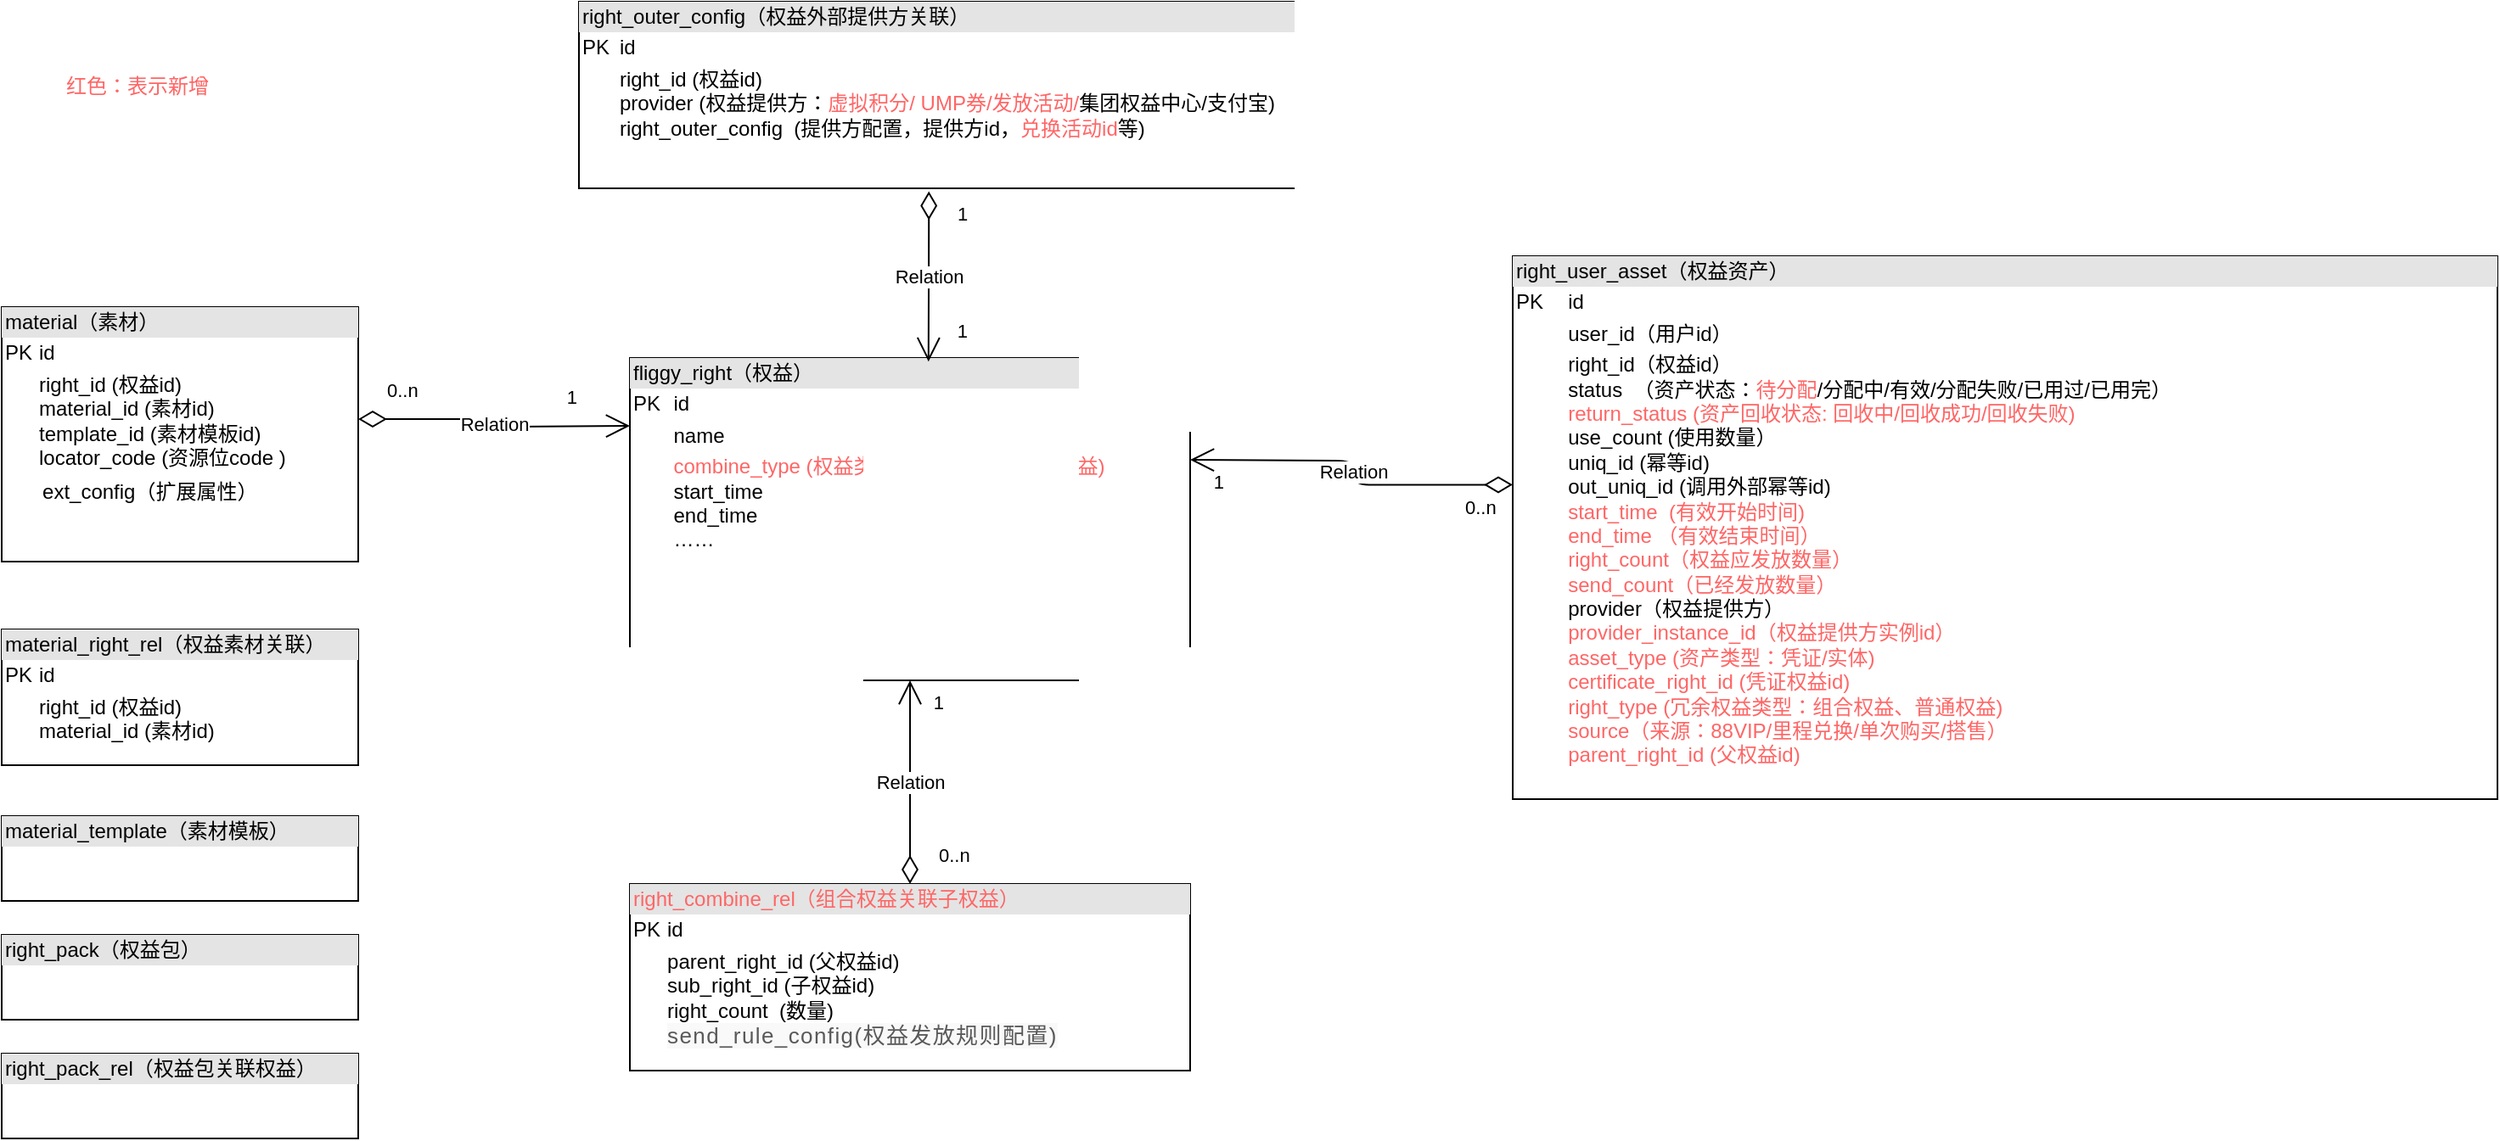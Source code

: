 <mxfile version="13.6.2" type="github" pages="6">
  <diagram name="会员卡ER图" id="e7e014a7-5840-1c2e-5031-d8a46d1fe8dd">
    <mxGraphModel dx="2306" dy="1131" grid="1" gridSize="10" guides="1" tooltips="1" connect="1" arrows="1" fold="1" page="1" pageScale="1" pageWidth="1169" pageHeight="826" background="#ffffff" math="0" shadow="0">
      <root>
        <mxCell id="0" />
        <mxCell id="1" parent="0" />
        <mxCell id="YY1izlTtlxkpwMXu7x4F-1" value="&lt;div style=&quot;box-sizing: border-box ; width: 100% ; background: #e4e4e4 ; padding: 2px&quot;&gt;fliggy_right（权益）&lt;/div&gt;&lt;table style=&quot;width: 100% ; font-size: 1em&quot; cellpadding=&quot;2&quot; cellspacing=&quot;0&quot;&gt;&lt;tbody&gt;&lt;tr&gt;&lt;td&gt;PK&lt;/td&gt;&lt;td&gt;id&lt;/td&gt;&lt;/tr&gt;&lt;tr&gt;&lt;td&gt;&lt;br&gt;&lt;/td&gt;&lt;td&gt;name&lt;br&gt;&lt;/td&gt;&lt;/tr&gt;&lt;tr&gt;&lt;td&gt;&lt;/td&gt;&lt;td&gt;&lt;font color=&quot;#ff6666&quot;&gt;combine_type (权益类型：组合权益、普通权益)&lt;br&gt;&lt;/font&gt;start_time&lt;br&gt;end_time&lt;br&gt;……&lt;br&gt;&lt;br&gt;&lt;br&gt;&lt;br&gt;&lt;br&gt;&lt;/td&gt;&lt;/tr&gt;&lt;/tbody&gt;&lt;/table&gt;" style="verticalAlign=top;align=left;overflow=fill;html=1;" parent="1" vertex="1">
          <mxGeometry x="380" y="220" width="330" height="190" as="geometry" />
        </mxCell>
        <mxCell id="YY1izlTtlxkpwMXu7x4F-2" value="&lt;div style=&quot;box-sizing: border-box ; width: 100% ; background: #e4e4e4 ; padding: 2px&quot;&gt;right_user_asset（权益资产）&lt;br&gt;&lt;/div&gt;&lt;table style=&quot;width: 100% ; font-size: 1em&quot; cellpadding=&quot;2&quot; cellspacing=&quot;0&quot;&gt;&lt;tbody&gt;&lt;tr&gt;&lt;td&gt;PK&lt;/td&gt;&lt;td&gt;id&lt;/td&gt;&lt;/tr&gt;&lt;tr&gt;&lt;td&gt;&lt;br&gt;&lt;/td&gt;&lt;td&gt;user_id（用户id）&lt;/td&gt;&lt;/tr&gt;&lt;tr&gt;&lt;td&gt;&lt;br&gt;&lt;/td&gt;&lt;td&gt;right_id（权益id）&lt;br&gt;status&amp;nbsp; （资产状态：&lt;font color=&quot;#ff6666&quot;&gt;待分配&lt;/font&gt;/分配中/有效/分配失败/已用过/已用完）&lt;br&gt;&lt;font color=&quot;#ff6666&quot;&gt;return_status (资产回收状态: 回收中/回收成功/回收失败)&lt;/font&gt;&lt;br&gt;use_count (使用数量）&lt;br&gt;uniq_id (幂等id)&lt;br&gt;out_uniq_id (调用外部幂等id)&lt;br&gt;&lt;font color=&quot;#ff6666&quot;&gt;start_time&amp;nbsp; (有效开始时间)&lt;/font&gt;&lt;br&gt;&lt;font color=&quot;#ff6666&quot;&gt;end_time （有效结束时间）&lt;/font&gt;&lt;br&gt;&lt;font color=&quot;#ff6666&quot;&gt;right_count（权益应发放数量）&lt;/font&gt;&lt;br&gt;&lt;font color=&quot;#ff6666&quot;&gt;send_count（已经发放数量）&lt;/font&gt;&lt;br&gt;provider（权益提供方）&lt;br&gt;&lt;font color=&quot;#ff6666&quot;&gt;provider_instance_id（权益提供方实例id）&lt;/font&gt;&lt;br&gt;&lt;font color=&quot;#ff6666&quot;&gt;asset_type (资产类型：凭证/实体)&lt;br&gt;certificate_right_id (凭证权益id)&lt;br&gt;&lt;/font&gt;&lt;font color=&quot;#ff6666&quot;&gt;right_type (冗余权益类型：组合权益、普通权益)&lt;br&gt;source（来源：88VIP/里程兑换/单次购买/搭售）&lt;br&gt;parent_right_id (父权益id)&lt;br&gt;&lt;/font&gt;&lt;/td&gt;&lt;/tr&gt;&lt;/tbody&gt;&lt;/table&gt;" style="verticalAlign=top;align=left;overflow=fill;html=1;" parent="1" vertex="1">
          <mxGeometry x="900" y="160" width="580" height="320" as="geometry" />
        </mxCell>
        <mxCell id="8GvcptEVgj3s6sQUt0Vm-1" value="&lt;div style=&quot;box-sizing: border-box ; width: 100% ; background: #e4e4e4 ; padding: 2px&quot;&gt;&lt;font color=&quot;#ff6666&quot;&gt;right_combine_rel（组合权益关联子权益）&lt;/font&gt;&lt;/div&gt;&lt;table style=&quot;width: 100% ; font-size: 1em&quot; cellpadding=&quot;2&quot; cellspacing=&quot;0&quot;&gt;&lt;tbody&gt;&lt;tr&gt;&lt;td&gt;PK&lt;/td&gt;&lt;td&gt;id&lt;/td&gt;&lt;/tr&gt;&lt;tr&gt;&lt;td&gt;&lt;br&gt;&lt;/td&gt;&lt;td&gt;parent_right_id (父权益id)&lt;br&gt;sub_right_id (子权益id)&lt;br&gt;right_count&amp;nbsp; (数量)&lt;br&gt;&lt;span style=&quot;color: rgb(89 , 89 , 89) ; font-family: , &amp;#34;consolas&amp;#34; , &amp;#34;liberation mono&amp;#34; , &amp;#34;menlo&amp;#34; , &amp;#34;courier&amp;#34; , monospace ; font-size: 13px ; letter-spacing: 0.7px ; background-color: rgb(249 , 249 , 249)&quot;&gt;send_rule_config(权益发放规则配置)&lt;/span&gt;&lt;/td&gt;&lt;/tr&gt;&lt;tr&gt;&lt;td&gt;&lt;/td&gt;&lt;td&gt;&lt;table cellpadding=&quot;2&quot; cellspacing=&quot;0&quot; style=&quot;font-size: 1em ; width: 330px&quot;&gt;&lt;tbody&gt;&lt;tr&gt;&lt;td&gt;&lt;span style=&quot;color: rgb(89 , 89 , 89) ; font-family: , &amp;#34;consolas&amp;#34; , &amp;#34;liberation mono&amp;#34; , &amp;#34;menlo&amp;#34; , &amp;#34;courier&amp;#34; , monospace ; font-size: 13px ; letter-spacing: 0.7px ; background-color: rgb(249 , 249 , 249)&quot;&gt;&lt;br&gt;&lt;br&gt;&lt;/span&gt;&lt;/td&gt;&lt;/tr&gt;&lt;/tbody&gt;&lt;/table&gt;&lt;br&gt;&lt;br&gt;&lt;br&gt;&lt;br&gt;&lt;/td&gt;&lt;/tr&gt;&lt;/tbody&gt;&lt;/table&gt;" style="verticalAlign=top;align=left;overflow=fill;html=1;" parent="1" vertex="1">
          <mxGeometry x="380" y="530" width="330" height="110" as="geometry" />
        </mxCell>
        <mxCell id="8GvcptEVgj3s6sQUt0Vm-3" value="Relation" style="endArrow=open;html=1;endSize=12;startArrow=diamondThin;startSize=14;startFill=0;edgeStyle=orthogonalEdgeStyle;exitX=0;exitY=0.421;exitDx=0;exitDy=0;exitPerimeter=0;" parent="1" source="YY1izlTtlxkpwMXu7x4F-2" edge="1">
          <mxGeometry relative="1" as="geometry">
            <mxPoint x="710" y="260" as="sourcePoint" />
            <mxPoint x="710" y="280" as="targetPoint" />
          </mxGeometry>
        </mxCell>
        <mxCell id="8GvcptEVgj3s6sQUt0Vm-4" value="0..n" style="edgeLabel;resizable=0;html=1;align=left;verticalAlign=top;" parent="8GvcptEVgj3s6sQUt0Vm-3" connectable="0" vertex="1">
          <mxGeometry x="-1" relative="1" as="geometry">
            <mxPoint x="-30" as="offset" />
          </mxGeometry>
        </mxCell>
        <mxCell id="8GvcptEVgj3s6sQUt0Vm-5" value="1" style="edgeLabel;resizable=0;html=1;align=right;verticalAlign=top;" parent="8GvcptEVgj3s6sQUt0Vm-3" connectable="0" vertex="1">
          <mxGeometry x="1" relative="1" as="geometry">
            <mxPoint x="20" as="offset" />
          </mxGeometry>
        </mxCell>
        <mxCell id="8GvcptEVgj3s6sQUt0Vm-7" value="&lt;div style=&quot;box-sizing: border-box ; width: 100% ; background: #e4e4e4 ; padding: 2px&quot;&gt;material_right_rel（权益素材关联）&lt;/div&gt;&lt;table style=&quot;width: 100% ; font-size: 1em&quot; cellpadding=&quot;2&quot; cellspacing=&quot;0&quot;&gt;&lt;tbody&gt;&lt;tr&gt;&lt;td&gt;PK&lt;/td&gt;&lt;td&gt;id&lt;/td&gt;&lt;/tr&gt;&lt;tr&gt;&lt;td&gt;&lt;br&gt;&lt;/td&gt;&lt;td&gt;right_id (权益id)&lt;br&gt;material_id (素材id)&lt;br&gt;&lt;span style=&quot;color: rgb(89 , 89 , 89) ; font-family: , &amp;#34;consolas&amp;#34; , &amp;#34;liberation mono&amp;#34; , &amp;#34;menlo&amp;#34; , &amp;#34;courier&amp;#34; , monospace ; font-size: 13px ; letter-spacing: 0.7px ; background-color: rgb(249 , 249 , 249)&quot;&gt;&lt;br&gt;&lt;/span&gt;&lt;/td&gt;&lt;/tr&gt;&lt;tr&gt;&lt;td&gt;&lt;/td&gt;&lt;td&gt;&lt;table cellpadding=&quot;2&quot; cellspacing=&quot;0&quot; style=&quot;font-size: 1em ; width: 330px&quot;&gt;&lt;tbody&gt;&lt;tr&gt;&lt;td&gt;&lt;span style=&quot;color: rgb(89 , 89 , 89) ; font-family: , &amp;#34;consolas&amp;#34; , &amp;#34;liberation mono&amp;#34; , &amp;#34;menlo&amp;#34; , &amp;#34;courier&amp;#34; , monospace ; font-size: 13px ; letter-spacing: 0.7px ; background-color: rgb(249 , 249 , 249)&quot;&gt;&lt;br&gt;&lt;br&gt;&lt;/span&gt;&lt;/td&gt;&lt;/tr&gt;&lt;/tbody&gt;&lt;/table&gt;&lt;br&gt;&lt;br&gt;&lt;br&gt;&lt;br&gt;&lt;/td&gt;&lt;/tr&gt;&lt;/tbody&gt;&lt;/table&gt;" style="verticalAlign=top;align=left;overflow=fill;html=1;" parent="1" vertex="1">
          <mxGeometry x="10" y="380" width="210" height="80" as="geometry" />
        </mxCell>
        <mxCell id="8GvcptEVgj3s6sQUt0Vm-8" value="Relation" style="endArrow=open;html=1;endSize=12;startArrow=diamondThin;startSize=14;startFill=0;edgeStyle=orthogonalEdgeStyle;exitX=0.5;exitY=0;exitDx=0;exitDy=0;entryX=0.5;entryY=1;entryDx=0;entryDy=0;" parent="1" source="8GvcptEVgj3s6sQUt0Vm-1" target="YY1izlTtlxkpwMXu7x4F-1" edge="1">
          <mxGeometry relative="1" as="geometry">
            <mxPoint x="685" y="410" as="sourcePoint" />
            <mxPoint x="545" y="410" as="targetPoint" />
          </mxGeometry>
        </mxCell>
        <mxCell id="8GvcptEVgj3s6sQUt0Vm-9" value="0..n" style="edgeLabel;resizable=0;html=1;align=left;verticalAlign=top;" parent="8GvcptEVgj3s6sQUt0Vm-8" connectable="0" vertex="1">
          <mxGeometry x="-1" relative="1" as="geometry">
            <mxPoint x="15" y="-30" as="offset" />
          </mxGeometry>
        </mxCell>
        <mxCell id="8GvcptEVgj3s6sQUt0Vm-10" value="1" style="edgeLabel;resizable=0;html=1;align=right;verticalAlign=top;" parent="8GvcptEVgj3s6sQUt0Vm-8" connectable="0" vertex="1">
          <mxGeometry x="1" relative="1" as="geometry">
            <mxPoint x="20" as="offset" />
          </mxGeometry>
        </mxCell>
        <mxCell id="8GvcptEVgj3s6sQUt0Vm-11" value="&lt;div style=&quot;box-sizing: border-box ; width: 100% ; background: #e4e4e4 ; padding: 2px&quot;&gt;material（素材）&lt;/div&gt;&lt;table style=&quot;width: 100% ; font-size: 1em&quot; cellpadding=&quot;2&quot; cellspacing=&quot;0&quot;&gt;&lt;tbody&gt;&lt;tr&gt;&lt;td&gt;PK&lt;/td&gt;&lt;td&gt;id&lt;/td&gt;&lt;/tr&gt;&lt;tr&gt;&lt;td&gt;&lt;br&gt;&lt;/td&gt;&lt;td&gt;right_id (权益id)&lt;br&gt;material_id (素材id)&lt;br&gt;template_id (素材模板id)&lt;br&gt;locator_code (资源位code )&lt;span style=&quot;background-color: rgb(249 , 249 , 249)&quot;&gt;&lt;br&gt;&lt;/span&gt;&lt;/td&gt;&lt;/tr&gt;&lt;tr&gt;&lt;td&gt;&lt;/td&gt;&lt;td&gt;&lt;table cellpadding=&quot;2&quot; cellspacing=&quot;0&quot; style=&quot;font-size: 1em ; width: 330px&quot;&gt;&lt;tbody&gt;&lt;tr&gt;&lt;td&gt;ext_config（扩展属性）&lt;span style=&quot;background-color: rgb(249 , 249 , 249)&quot;&gt;&lt;br&gt;&lt;br&gt;&lt;/span&gt;&lt;/td&gt;&lt;/tr&gt;&lt;/tbody&gt;&lt;/table&gt;&lt;br&gt;&lt;br&gt;&lt;br&gt;&lt;br&gt;&lt;/td&gt;&lt;/tr&gt;&lt;/tbody&gt;&lt;/table&gt;" style="verticalAlign=top;align=left;overflow=fill;html=1;" parent="1" vertex="1">
          <mxGeometry x="10" y="190" width="210" height="150" as="geometry" />
        </mxCell>
        <mxCell id="8GvcptEVgj3s6sQUt0Vm-12" value="&lt;div style=&quot;box-sizing: border-box ; width: 100% ; background: #e4e4e4 ; padding: 2px&quot;&gt;right_outer_config（权益外部提供方关联）&lt;/div&gt;&lt;table style=&quot;width: 100% ; font-size: 1em&quot; cellpadding=&quot;2&quot; cellspacing=&quot;0&quot;&gt;&lt;tbody&gt;&lt;tr&gt;&lt;td&gt;PK&lt;/td&gt;&lt;td&gt;id&lt;/td&gt;&lt;/tr&gt;&lt;tr&gt;&lt;td&gt;&lt;br&gt;&lt;/td&gt;&lt;td&gt;right_id (权益id)&lt;br&gt;provider&amp;nbsp;(权益提供方：&lt;font color=&quot;#ff6666&quot;&gt;虚拟积分/&amp;nbsp;UMP券/发放活动/&lt;/font&gt;集团权益中心/支付宝)&lt;br&gt;right_outer_config&amp;nbsp; (提供方配置，提供方id，&lt;font color=&quot;#ff6666&quot;&gt;兑换活动id&lt;/font&gt;等)&lt;br&gt;&lt;span style=&quot;color: rgb(89 , 89 , 89) ; font-family: , &amp;#34;consolas&amp;#34; , &amp;#34;liberation mono&amp;#34; , &amp;#34;menlo&amp;#34; , &amp;#34;courier&amp;#34; , monospace ; font-size: 13px ; letter-spacing: 0.7px ; background-color: rgb(249 , 249 , 249)&quot;&gt;&lt;br&gt;&lt;/span&gt;&lt;/td&gt;&lt;/tr&gt;&lt;tr&gt;&lt;td&gt;&lt;/td&gt;&lt;td&gt;&lt;table cellpadding=&quot;2&quot; cellspacing=&quot;0&quot; style=&quot;font-size: 1em ; width: 330px&quot;&gt;&lt;tbody&gt;&lt;tr&gt;&lt;td&gt;&lt;span style=&quot;color: rgb(89 , 89 , 89) ; font-family: , &amp;#34;consolas&amp;#34; , &amp;#34;liberation mono&amp;#34; , &amp;#34;menlo&amp;#34; , &amp;#34;courier&amp;#34; , monospace ; font-size: 13px ; letter-spacing: 0.7px ; background-color: rgb(249 , 249 , 249)&quot;&gt;&lt;br&gt;&lt;br&gt;&lt;/span&gt;&lt;/td&gt;&lt;/tr&gt;&lt;/tbody&gt;&lt;/table&gt;&lt;br&gt;&lt;br&gt;&lt;br&gt;&lt;br&gt;&lt;/td&gt;&lt;/tr&gt;&lt;/tbody&gt;&lt;/table&gt;" style="verticalAlign=top;align=left;overflow=fill;html=1;" parent="1" vertex="1">
          <mxGeometry x="350" y="10" width="450" height="110" as="geometry" />
        </mxCell>
        <mxCell id="8GvcptEVgj3s6sQUt0Vm-13" value="Relation" style="endArrow=open;html=1;endSize=12;startArrow=diamondThin;startSize=14;startFill=0;edgeStyle=orthogonalEdgeStyle;entryX=0.533;entryY=0.011;entryDx=0;entryDy=0;entryPerimeter=0;exitX=0.458;exitY=1.016;exitDx=0;exitDy=0;exitPerimeter=0;" parent="1" source="8GvcptEVgj3s6sQUt0Vm-12" target="YY1izlTtlxkpwMXu7x4F-1" edge="1">
          <mxGeometry relative="1" as="geometry">
            <mxPoint x="556" y="150" as="sourcePoint" />
            <mxPoint x="710" y="410" as="targetPoint" />
            <Array as="points">
              <mxPoint x="555" y="150" />
            </Array>
          </mxGeometry>
        </mxCell>
        <mxCell id="8GvcptEVgj3s6sQUt0Vm-14" value="1" style="edgeLabel;resizable=0;html=1;align=left;verticalAlign=top;" parent="8GvcptEVgj3s6sQUt0Vm-13" connectable="0" vertex="1">
          <mxGeometry x="-1" relative="1" as="geometry">
            <mxPoint x="15" as="offset" />
          </mxGeometry>
        </mxCell>
        <mxCell id="8GvcptEVgj3s6sQUt0Vm-15" value="1" style="edgeLabel;resizable=0;html=1;align=right;verticalAlign=top;" parent="8GvcptEVgj3s6sQUt0Vm-13" connectable="0" vertex="1">
          <mxGeometry x="1" relative="1" as="geometry">
            <mxPoint x="24.11" y="-30.99" as="offset" />
          </mxGeometry>
        </mxCell>
        <mxCell id="8GvcptEVgj3s6sQUt0Vm-16" value="&lt;div style=&quot;box-sizing: border-box ; width: 100% ; background: #e4e4e4 ; padding: 2px&quot;&gt;material_template（素材模板）&lt;/div&gt;&lt;table style=&quot;width: 100% ; font-size: 1em&quot; cellpadding=&quot;2&quot; cellspacing=&quot;0&quot;&gt;&lt;tbody&gt;&lt;tr&gt;&lt;td&gt;&lt;br&gt;&lt;/td&gt;&lt;td&gt;&lt;br&gt;&lt;/td&gt;&lt;/tr&gt;&lt;tr&gt;&lt;td&gt;&lt;br&gt;&lt;/td&gt;&lt;td&gt;&lt;span style=&quot;color: rgb(89 , 89 , 89) ; font-family: , &amp;#34;consolas&amp;#34; , &amp;#34;liberation mono&amp;#34; , &amp;#34;menlo&amp;#34; , &amp;#34;courier&amp;#34; , monospace ; font-size: 13px ; letter-spacing: 0.7px ; background-color: rgb(249 , 249 , 249)&quot;&gt;&lt;br&gt;&lt;/span&gt;&lt;/td&gt;&lt;/tr&gt;&lt;tr&gt;&lt;td&gt;&lt;/td&gt;&lt;td&gt;&lt;table cellpadding=&quot;2&quot; cellspacing=&quot;0&quot; style=&quot;font-size: 1em ; width: 330px&quot;&gt;&lt;tbody&gt;&lt;tr&gt;&lt;td&gt;&lt;span style=&quot;color: rgb(89 , 89 , 89) ; font-family: , &amp;#34;consolas&amp;#34; , &amp;#34;liberation mono&amp;#34; , &amp;#34;menlo&amp;#34; , &amp;#34;courier&amp;#34; , monospace ; font-size: 13px ; letter-spacing: 0.7px ; background-color: rgb(249 , 249 , 249)&quot;&gt;&lt;br&gt;&lt;br&gt;&lt;/span&gt;&lt;/td&gt;&lt;/tr&gt;&lt;/tbody&gt;&lt;/table&gt;&lt;br&gt;&lt;br&gt;&lt;br&gt;&lt;br&gt;&lt;/td&gt;&lt;/tr&gt;&lt;/tbody&gt;&lt;/table&gt;" style="verticalAlign=top;align=left;overflow=fill;html=1;" parent="1" vertex="1">
          <mxGeometry x="10" y="490" width="210" height="50" as="geometry" />
        </mxCell>
        <mxCell id="owAqzGD0igHHlNFxF-Td-1" value="Relation" style="endArrow=open;html=1;endSize=12;startArrow=diamondThin;startSize=14;startFill=0;edgeStyle=orthogonalEdgeStyle;exitX=1;exitY=0.44;exitDx=0;exitDy=0;entryX=0.5;entryY=1;entryDx=0;entryDy=0;exitPerimeter=0;" parent="1" source="8GvcptEVgj3s6sQUt0Vm-11" edge="1">
          <mxGeometry relative="1" as="geometry">
            <mxPoint x="380" y="480" as="sourcePoint" />
            <mxPoint x="380" y="260" as="targetPoint" />
          </mxGeometry>
        </mxCell>
        <mxCell id="owAqzGD0igHHlNFxF-Td-2" value="0..n" style="edgeLabel;resizable=0;html=1;align=left;verticalAlign=top;" parent="owAqzGD0igHHlNFxF-Td-1" connectable="0" vertex="1">
          <mxGeometry x="-1" relative="1" as="geometry">
            <mxPoint x="15" y="-30" as="offset" />
          </mxGeometry>
        </mxCell>
        <mxCell id="owAqzGD0igHHlNFxF-Td-3" value="1" style="edgeLabel;resizable=0;html=1;align=right;verticalAlign=top;" parent="owAqzGD0igHHlNFxF-Td-1" connectable="0" vertex="1">
          <mxGeometry x="1" relative="1" as="geometry">
            <mxPoint x="-30" y="-30" as="offset" />
          </mxGeometry>
        </mxCell>
        <mxCell id="owAqzGD0igHHlNFxF-Td-4" value="&lt;div style=&quot;box-sizing: border-box ; width: 100% ; background: #e4e4e4 ; padding: 2px&quot;&gt;right_pack（权益包）&lt;/div&gt;&lt;table style=&quot;width: 100% ; font-size: 1em&quot; cellpadding=&quot;2&quot; cellspacing=&quot;0&quot;&gt;&lt;tbody&gt;&lt;tr&gt;&lt;td&gt;&lt;br&gt;&lt;/td&gt;&lt;td&gt;&lt;br&gt;&lt;/td&gt;&lt;/tr&gt;&lt;tr&gt;&lt;td&gt;&lt;br&gt;&lt;/td&gt;&lt;td&gt;&lt;span style=&quot;color: rgb(89 , 89 , 89) ; font-family: , &amp;#34;consolas&amp;#34; , &amp;#34;liberation mono&amp;#34; , &amp;#34;menlo&amp;#34; , &amp;#34;courier&amp;#34; , monospace ; font-size: 13px ; letter-spacing: 0.7px ; background-color: rgb(249 , 249 , 249)&quot;&gt;&lt;br&gt;&lt;/span&gt;&lt;/td&gt;&lt;/tr&gt;&lt;tr&gt;&lt;td&gt;&lt;/td&gt;&lt;td&gt;&lt;table cellpadding=&quot;2&quot; cellspacing=&quot;0&quot; style=&quot;font-size: 1em ; width: 330px&quot;&gt;&lt;tbody&gt;&lt;tr&gt;&lt;td&gt;&lt;span style=&quot;color: rgb(89 , 89 , 89) ; font-family: , &amp;#34;consolas&amp;#34; , &amp;#34;liberation mono&amp;#34; , &amp;#34;menlo&amp;#34; , &amp;#34;courier&amp;#34; , monospace ; font-size: 13px ; letter-spacing: 0.7px ; background-color: rgb(249 , 249 , 249)&quot;&gt;&lt;br&gt;&lt;br&gt;&lt;/span&gt;&lt;/td&gt;&lt;/tr&gt;&lt;/tbody&gt;&lt;/table&gt;&lt;br&gt;&lt;br&gt;&lt;br&gt;&lt;br&gt;&lt;/td&gt;&lt;/tr&gt;&lt;/tbody&gt;&lt;/table&gt;" style="verticalAlign=top;align=left;overflow=fill;html=1;" parent="1" vertex="1">
          <mxGeometry x="10" y="560" width="210" height="50" as="geometry" />
        </mxCell>
        <mxCell id="owAqzGD0igHHlNFxF-Td-5" value="&lt;div style=&quot;box-sizing: border-box ; width: 100% ; background: #e4e4e4 ; padding: 2px&quot;&gt;right_pack_rel（权益包关联权益）&lt;/div&gt;&lt;table style=&quot;width: 100% ; font-size: 1em&quot; cellpadding=&quot;2&quot; cellspacing=&quot;0&quot;&gt;&lt;tbody&gt;&lt;tr&gt;&lt;td&gt;&lt;br&gt;&lt;/td&gt;&lt;td&gt;&lt;br&gt;&lt;/td&gt;&lt;/tr&gt;&lt;tr&gt;&lt;td&gt;&lt;br&gt;&lt;/td&gt;&lt;td&gt;&lt;span style=&quot;color: rgb(89 , 89 , 89) ; font-family: , &amp;#34;consolas&amp;#34; , &amp;#34;liberation mono&amp;#34; , &amp;#34;menlo&amp;#34; , &amp;#34;courier&amp;#34; , monospace ; font-size: 13px ; letter-spacing: 0.7px ; background-color: rgb(249 , 249 , 249)&quot;&gt;&lt;br&gt;&lt;/span&gt;&lt;/td&gt;&lt;/tr&gt;&lt;tr&gt;&lt;td&gt;&lt;/td&gt;&lt;td&gt;&lt;table cellpadding=&quot;2&quot; cellspacing=&quot;0&quot; style=&quot;font-size: 1em ; width: 330px&quot;&gt;&lt;tbody&gt;&lt;tr&gt;&lt;td&gt;&lt;span style=&quot;color: rgb(89 , 89 , 89) ; font-family: , &amp;#34;consolas&amp;#34; , &amp;#34;liberation mono&amp;#34; , &amp;#34;menlo&amp;#34; , &amp;#34;courier&amp;#34; , monospace ; font-size: 13px ; letter-spacing: 0.7px ; background-color: rgb(249 , 249 , 249)&quot;&gt;&lt;br&gt;&lt;br&gt;&lt;/span&gt;&lt;/td&gt;&lt;/tr&gt;&lt;/tbody&gt;&lt;/table&gt;&lt;br&gt;&lt;br&gt;&lt;br&gt;&lt;br&gt;&lt;/td&gt;&lt;/tr&gt;&lt;/tbody&gt;&lt;/table&gt;" style="verticalAlign=top;align=left;overflow=fill;html=1;" parent="1" vertex="1">
          <mxGeometry x="10" y="630" width="210" height="50" as="geometry" />
        </mxCell>
        <mxCell id="VopoFXYvzENRwWp6z2th-1" value="&lt;div style=&quot;text-align: left&quot;&gt;&lt;span&gt;&lt;font color=&quot;#ff6666&quot;&gt;红色：表示新增&lt;/font&gt;&lt;/span&gt;&lt;/div&gt;" style="rounded=0;whiteSpace=wrap;html=1;strokeColor=#FFFFFF;fillColor=#FFFFFF;" parent="1" vertex="1">
          <mxGeometry x="30" y="30" width="120" height="60" as="geometry" />
        </mxCell>
      </root>
    </mxGraphModel>
  </diagram>
  <diagram id="MaNHfLUQFuiHubp2XSmd" name="会员创建流程">
    
    <mxGraphModel dx="1984" dy="591" grid="1" gridSize="10" guides="1" tooltips="1" connect="1" arrows="1" fold="1" page="1" pageScale="1" pageWidth="827" pageHeight="1169" math="0" shadow="0">
      
      <root>
        
        <mxCell id="zDAGFs8Ml1KUlhRKQY1Y-0" />
        
        <mxCell id="zDAGFs8Ml1KUlhRKQY1Y-1" parent="zDAGFs8Ml1KUlhRKQY1Y-0" />
        
        <mxCell id="5GAHdNdbGNsGUFHKtEqf-7" value="" style="rounded=0;whiteSpace=wrap;html=1;strokeColor=#67AB9F;fillColor=none;align=center;" vertex="1" parent="zDAGFs8Ml1KUlhRKQY1Y-1">
          
          <mxGeometry x="200" y="10" width="620" height="640" as="geometry" />
          
        </mxCell>
        
        <mxCell id="5GAHdNdbGNsGUFHKtEqf-1" value="" style="rounded=0;whiteSpace=wrap;html=1;strokeColor=#67AB9F;fillColor=none;align=center;" vertex="1" parent="zDAGFs8Ml1KUlhRKQY1Y-1">
          
          <mxGeometry x="-180" y="10" width="380" height="640" as="geometry" />
          
        </mxCell>
        
        <mxCell id="j21XS1cx1xSZzrQIwdCX-34" style="edgeStyle=orthogonalEdgeStyle;rounded=0;orthogonalLoop=1;jettySize=auto;html=1;entryX=0.5;entryY=0;entryDx=0;entryDy=0;" edge="1" parent="zDAGFs8Ml1KUlhRKQY1Y-1" source="j21XS1cx1xSZzrQIwdCX-1" target="j21XS1cx1xSZzrQIwdCX-33">
          
          <mxGeometry relative="1" as="geometry" />
          
        </mxCell>
        
        <mxCell id="j21XS1cx1xSZzrQIwdCX-1" value="权益管理" style="rounded=0;whiteSpace=wrap;html=1;strokeColor=#FFFFFF;fillColor=#D5E8D4;align=left;" vertex="1" parent="zDAGFs8Ml1KUlhRKQY1Y-1">
          
          <mxGeometry x="240" y="200" width="490" height="220" as="geometry" />
          
        </mxCell>
        
        <mxCell id="j21XS1cx1xSZzrQIwdCX-2" value="" style="endArrow=classic;html=1;entryX=0.1;entryY=0;entryDx=0;entryDy=0;entryPerimeter=0;" edge="1" parent="zDAGFs8Ml1KUlhRKQY1Y-1">
          
          <mxGeometry width="50" height="50" relative="1" as="geometry">
            
            <mxPoint x="331" y="110" as="sourcePoint" />
            
            <mxPoint x="331" y="200" as="targetPoint" />
            
          </mxGeometry>
          
        </mxCell>
        
        <mxCell id="j21XS1cx1xSZzrQIwdCX-4" value="权益创建，设置权益提供方类型及&lt;font color=&quot;#ff6666&quot;&gt;提供方id&lt;/font&gt;&amp;nbsp;&amp;nbsp;" style="text;html=1;align=center;verticalAlign=middle;resizable=0;points=[];autosize=1;" vertex="1" parent="zDAGFs8Ml1KUlhRKQY1Y-1">
          
          <mxGeometry x="226" y="150" width="250" height="20" as="geometry" />
          
        </mxCell>
        
        <mxCell id="j21XS1cx1xSZzrQIwdCX-5" value="&lt;div&gt;&lt;span&gt;会员卡&lt;/span&gt;&lt;/div&gt;" style="rounded=0;whiteSpace=wrap;html=1;strokeColor=#FFFFFF;fillColor=#FFE599;align=center;" vertex="1" parent="zDAGFs8Ml1KUlhRKQY1Y-1">
          
          <mxGeometry x="490" y="230" width="90" height="40" as="geometry" />
          
        </mxCell>
        
        <mxCell id="j21XS1cx1xSZzrQIwdCX-8" value="&lt;span style=&quot;color: rgb(0 , 0 , 0) ; font-family: &amp;#34;helvetica&amp;#34; ; font-size: 12px ; font-style: normal ; font-weight: 400 ; letter-spacing: normal ; text-align: left ; text-indent: 0px ; text-transform: none ; word-spacing: 0px ; background-color: rgb(248 , 249 , 250) ; display: inline ; float: none&quot;&gt;组合权益&lt;/span&gt;" style="text;whiteSpace=wrap;html=1;" vertex="1" parent="zDAGFs8Ml1KUlhRKQY1Y-1">
          
          <mxGeometry x="297" y="240" width="60" height="30" as="geometry" />
          
        </mxCell>
        
        <mxCell id="j21XS1cx1xSZzrQIwdCX-9" value="&lt;span style=&quot;color: rgb(0 , 0 , 0) ; font-family: &amp;#34;helvetica&amp;#34; ; font-size: 12px ; font-style: normal ; font-weight: 400 ; letter-spacing: normal ; text-align: left ; text-indent: 0px ; text-transform: none ; word-spacing: 0px ; background-color: rgb(248 , 249 , 250) ; display: inline ; float: none&quot;&gt;组合子权益&lt;/span&gt;" style="text;whiteSpace=wrap;html=1;" vertex="1" parent="zDAGFs8Ml1KUlhRKQY1Y-1">
          
          <mxGeometry x="297" y="330" width="70" height="30" as="geometry" />
          
        </mxCell>
        
        <mxCell id="j21XS1cx1xSZzrQIwdCX-10" value="&lt;div&gt;&lt;span&gt;火车票无忧退&lt;/span&gt;&lt;/div&gt;" style="rounded=0;whiteSpace=wrap;html=1;strokeColor=#FFFFFF;fillColor=#FFE599;align=center;" vertex="1" parent="zDAGFs8Ml1KUlhRKQY1Y-1">
          
          <mxGeometry x="380" y="300" width="90" height="40" as="geometry" />
          
        </mxCell>
        
        <mxCell id="j21XS1cx1xSZzrQIwdCX-11" value="&lt;div&gt;&lt;span&gt;贵宾厅&lt;/span&gt;&lt;/div&gt;" style="rounded=0;whiteSpace=wrap;html=1;strokeColor=#FFFFFF;fillColor=#FFE599;align=center;" vertex="1" parent="zDAGFs8Ml1KUlhRKQY1Y-1">
          
          <mxGeometry x="490" y="300" width="90" height="40" as="geometry" />
          
        </mxCell>
        
        <mxCell id="j21XS1cx1xSZzrQIwdCX-12" value="&lt;div&gt;&lt;span&gt;菲住卡&lt;/span&gt;&lt;/div&gt;" style="rounded=0;whiteSpace=wrap;html=1;strokeColor=#FFFFFF;fillColor=#FFE599;align=center;" vertex="1" parent="zDAGFs8Ml1KUlhRKQY1Y-1">
          
          <mxGeometry x="600" y="300" width="90" height="40" as="geometry" />
          
        </mxCell>
        
        <mxCell id="j21XS1cx1xSZzrQIwdCX-13" value="&lt;div&gt;&lt;span&gt;景区入园&lt;/span&gt;&lt;/div&gt;" style="rounded=0;whiteSpace=wrap;html=1;strokeColor=#FFFFFF;fillColor=#FFE599;align=center;" vertex="1" parent="zDAGFs8Ml1KUlhRKQY1Y-1">
          
          <mxGeometry x="380" y="360" width="90" height="40" as="geometry" />
          
        </mxCell>
        
        <mxCell id="j21XS1cx1xSZzrQIwdCX-15" value="&lt;div&gt;&lt;span&gt;ump券&lt;/span&gt;&lt;/div&gt;" style="rounded=0;whiteSpace=wrap;html=1;strokeColor=#FFFFFF;fillColor=#FFE599;align=center;" vertex="1" parent="zDAGFs8Ml1KUlhRKQY1Y-1">
          
          <mxGeometry x="490" y="360" width="90" height="40" as="geometry" />
          
        </mxCell>
        
        <mxCell id="j21XS1cx1xSZzrQIwdCX-16" value="&lt;div&gt;&lt;span&gt;里程翻倍&lt;/span&gt;&lt;/div&gt;" style="rounded=0;whiteSpace=wrap;html=1;strokeColor=#FFFFFF;fillColor=#FFE599;align=center;" vertex="1" parent="zDAGFs8Ml1KUlhRKQY1Y-1">
          
          <mxGeometry x="600" y="360" width="90" height="40" as="geometry" />
          
        </mxCell>
        
        <mxCell id="j21XS1cx1xSZzrQIwdCX-18" value="" style="endArrow=classic;html=1;entryX=0.529;entryY=0.005;entryDx=0;entryDy=0;entryPerimeter=0;" edge="1" parent="zDAGFs8Ml1KUlhRKQY1Y-1">
          
          <mxGeometry width="50" height="50" relative="1" as="geometry">
            
            <mxPoint x="542" y="110" as="sourcePoint" />
            
            <mxPoint x="541.21" y="201.1" as="targetPoint" />
            
          </mxGeometry>
          
        </mxCell>
        
        <mxCell id="j21XS1cx1xSZzrQIwdCX-19" value="&lt;span&gt;组合权益设置子权益，设置子权益数量&lt;/span&gt;" style="text;html=1;align=center;verticalAlign=middle;resizable=0;points=[];autosize=1;" vertex="1" parent="zDAGFs8Ml1KUlhRKQY1Y-1">
          
          <mxGeometry x="480" y="150" width="220" height="20" as="geometry" />
          
        </mxCell>
        
        <mxCell id="tDlYd8UlZ9ifg0dUngRx-15" style="edgeStyle=orthogonalEdgeStyle;rounded=0;orthogonalLoop=1;jettySize=auto;html=1;entryX=0.5;entryY=0;entryDx=0;entryDy=0;" edge="1" parent="zDAGFs8Ml1KUlhRKQY1Y-1" source="j21XS1cx1xSZzrQIwdCX-20" target="tDlYd8UlZ9ifg0dUngRx-14">
          
          <mxGeometry relative="1" as="geometry" />
          
        </mxCell>
        
        <mxCell id="tDlYd8UlZ9ifg0dUngRx-16" value="创建发放活动" style="edgeLabel;html=1;align=center;verticalAlign=middle;resizable=0;points=[];" vertex="1" connectable="0" parent="tDlYd8UlZ9ifg0dUngRx-15">
          
          <mxGeometry x="-0.455" relative="1" as="geometry">
            
            <mxPoint as="offset" />
            
          </mxGeometry>
          
        </mxCell>
        
        <mxCell id="j21XS1cx1xSZzrQIwdCX-20" value="商品发布" style="rounded=0;whiteSpace=wrap;html=1;strokeColor=#FFFFFF;fillColor=#D4E1F5;align=center;" vertex="1" parent="zDAGFs8Ml1KUlhRKQY1Y-1">
          
          <mxGeometry x="900" y="200" width="180" height="60" as="geometry" />
          
        </mxCell>
        
        <mxCell id="j21XS1cx1xSZzrQIwdCX-21" value="" style="endArrow=classic;html=1;entryX=1.002;entryY=0.182;entryDx=0;entryDy=0;exitX=-0.017;exitY=0.617;exitDx=0;exitDy=0;exitPerimeter=0;entryPerimeter=0;" edge="1" parent="zDAGFs8Ml1KUlhRKQY1Y-1" source="j21XS1cx1xSZzrQIwdCX-20" target="j21XS1cx1xSZzrQIwdCX-1">
          
          <mxGeometry width="50" height="50" relative="1" as="geometry">
            
            <mxPoint x="880" y="150" as="sourcePoint" />
            
            <mxPoint x="730" y="260" as="targetPoint" />
            
          </mxGeometry>
          
        </mxCell>
        
        <mxCell id="j21XS1cx1xSZzrQIwdCX-22" value="宝贝关联组合权益id" style="edgeLabel;html=1;align=center;verticalAlign=middle;resizable=0;points=[];" vertex="1" connectable="0" parent="j21XS1cx1xSZzrQIwdCX-21">
          
          <mxGeometry x="0.31" y="-2" relative="1" as="geometry">
            
            <mxPoint x="16" as="offset" />
            
          </mxGeometry>
          
        </mxCell>
        
        <mxCell id="j21XS1cx1xSZzrQIwdCX-33" value="权益素材管理" style="rounded=0;whiteSpace=wrap;html=1;strokeColor=#FFFFFF;fillColor=#D5E8D4;align=center;" vertex="1" parent="zDAGFs8Ml1KUlhRKQY1Y-1">
          
          <mxGeometry x="240" y="480" width="490" height="60" as="geometry" />
          
        </mxCell>
        
        <mxCell id="j21XS1cx1xSZzrQIwdCX-35" value="&lt;span&gt;设置父权益和子权益素材&lt;/span&gt;" style="text;html=1;align=center;verticalAlign=middle;resizable=0;points=[];autosize=1;" vertex="1" parent="zDAGFs8Ml1KUlhRKQY1Y-1">
          
          <mxGeometry x="480" y="440" width="150" height="20" as="geometry" />
          
        </mxCell>
        
        <mxCell id="CDXi5bAOmxi4IHqocDyM-3" style="edgeStyle=orthogonalEdgeStyle;rounded=0;orthogonalLoop=1;jettySize=auto;html=1;entryX=0.5;entryY=0;entryDx=0;entryDy=0;" edge="1" parent="zDAGFs8Ml1KUlhRKQY1Y-1" source="j21XS1cx1xSZzrQIwdCX-38" target="j21XS1cx1xSZzrQIwdCX-39">
          
          <mxGeometry relative="1" as="geometry" />
          
        </mxCell>
        
        <mxCell id="CDXi5bAOmxi4IHqocDyM-4" value="ump券创建" style="edgeLabel;html=1;align=center;verticalAlign=middle;resizable=0;points=[];" vertex="1" connectable="0" parent="CDXi5bAOmxi4IHqocDyM-3">
          
          <mxGeometry x="0.2" y="3" relative="1" as="geometry">
            
            <mxPoint x="37" as="offset" />
            
          </mxGeometry>
          
        </mxCell>
        
        <mxCell id="CDXi5bAOmxi4IHqocDyM-5" value="" style="edgeStyle=orthogonalEdgeStyle;rounded=0;orthogonalLoop=1;jettySize=auto;html=1;" edge="1" parent="zDAGFs8Ml1KUlhRKQY1Y-1" source="j21XS1cx1xSZzrQIwdCX-38" target="j21XS1cx1xSZzrQIwdCX-39">
          
          <mxGeometry relative="1" as="geometry" />
          
        </mxCell>
        
        <mxCell id="j21XS1cx1xSZzrQIwdCX-38" value="运营" style="shape=umlActor;verticalLabelPosition=bottom;verticalAlign=top;html=1;" vertex="1" parent="zDAGFs8Ml1KUlhRKQY1Y-1">
          
          <mxGeometry x="-65" y="60" width="20" height="30" as="geometry" />
          
        </mxCell>
        
        <mxCell id="tDlYd8UlZ9ifg0dUngRx-5" style="edgeStyle=orthogonalEdgeStyle;rounded=0;orthogonalLoop=1;jettySize=auto;html=1;" edge="1" parent="zDAGFs8Ml1KUlhRKQY1Y-1" target="tDlYd8UlZ9ifg0dUngRx-4">
          
          <mxGeometry relative="1" as="geometry">
            
            <mxPoint x="-60" y="380" as="sourcePoint" />
            
            <Array as="points">
              
              <mxPoint x="-60" y="310" />
              
              <mxPoint x="-60" y="310" />
              
            </Array>
            
          </mxGeometry>
          
        </mxCell>
        
        <mxCell id="tDlYd8UlZ9ifg0dUngRx-6" value="创建特殊领取规则玩法活动" style="edgeLabel;html=1;align=center;verticalAlign=middle;resizable=0;points=[];" vertex="1" connectable="0" parent="tDlYd8UlZ9ifg0dUngRx-5">
          
          <mxGeometry x="-0.44" y="2" relative="1" as="geometry">
            
            <mxPoint x="92" y="-29" as="offset" />
            
          </mxGeometry>
          
        </mxCell>
        
        <mxCell id="j21XS1cx1xSZzrQIwdCX-39" value="优惠系统" style="rounded=0;whiteSpace=wrap;html=1;strokeColor=#FFFFFF;fillColor=#E6D0DE;align=center;" vertex="1" parent="zDAGFs8Ml1KUlhRKQY1Y-1">
          
          <mxGeometry x="-140" y="140" width="170" height="60" as="geometry" />
          
        </mxCell>
        
        <mxCell id="tDlYd8UlZ9ifg0dUngRx-4" value="发放系统（玩法）" style="rounded=0;whiteSpace=wrap;html=1;strokeColor=#FFFFFF;fillColor=#D5E8D4;align=center;" vertex="1" parent="zDAGFs8Ml1KUlhRKQY1Y-1">
          
          <mxGeometry x="-140" y="350" width="170" height="60" as="geometry" />
          
        </mxCell>
        
        <mxCell id="tDlYd8UlZ9ifg0dUngRx-14" value="发放系统（玩法）" style="rounded=0;whiteSpace=wrap;html=1;strokeColor=#FFFFFF;fillColor=#D5E8D4;align=center;" vertex="1" parent="zDAGFs8Ml1KUlhRKQY1Y-1">
          
          <mxGeometry x="905" y="315" width="170" height="60" as="geometry" />
          
        </mxCell>
        
        <mxCell id="tDlYd8UlZ9ifg0dUngRx-18" value="" style="endArrow=none;dashed=1;html=1;dashPattern=1 3;strokeWidth=2;" edge="1" parent="zDAGFs8Ml1KUlhRKQY1Y-1">
          
          <mxGeometry width="50" height="50" relative="1" as="geometry">
            
            <mxPoint x="730" y="250" as="sourcePoint" />
            
            <mxPoint x="900" y="340" as="targetPoint" />
            
          </mxGeometry>
          
        </mxCell>
        
        <mxCell id="tDlYd8UlZ9ifg0dUngRx-19" value="发奖活动关联组合权益id" style="edgeLabel;html=1;align=center;verticalAlign=middle;resizable=0;points=[];" vertex="1" connectable="0" parent="tDlYd8UlZ9ifg0dUngRx-18">
          
          <mxGeometry x="-0.12" y="-4" relative="1" as="geometry">
            
            <mxPoint x="6.75" as="offset" />
            
          </mxGeometry>
          
        </mxCell>
        
        <mxCell id="5GAHdNdbGNsGUFHKtEqf-2" value="权益创建依赖：如果子权益是券,先创建券模板，权益关联模板id" style="text;html=1;strokeColor=none;fillColor=none;align=left;verticalAlign=middle;whiteSpace=wrap;rounded=0;" vertex="1" parent="zDAGFs8Ml1KUlhRKQY1Y-1">
          
          <mxGeometry x="-175" y="15" width="365" height="30" as="geometry" />
          
        </mxCell>
        
        <mxCell id="5GAHdNdbGNsGUFHKtEqf-3" value="运营" style="shape=umlActor;verticalLabelPosition=bottom;verticalAlign=top;html=1;" vertex="1" parent="zDAGFs8Ml1KUlhRKQY1Y-1">
          
          <mxGeometry x="322" y="60" width="20" height="30" as="geometry" />
          
        </mxCell>
        
        <mxCell id="5GAHdNdbGNsGUFHKtEqf-4" value="运营" style="shape=umlActor;verticalLabelPosition=bottom;verticalAlign=top;html=1;" vertex="1" parent="zDAGFs8Ml1KUlhRKQY1Y-1">
          
          <mxGeometry x="530" y="60" width="20" height="30" as="geometry" />
          
        </mxCell>
        
        <mxCell id="5GAHdNdbGNsGUFHKtEqf-5" value="运营" style="shape=umlActor;verticalLabelPosition=bottom;verticalAlign=top;html=1;" vertex="1" parent="zDAGFs8Ml1KUlhRKQY1Y-1">
          
          <mxGeometry x="-65" y="260" width="20" height="30" as="geometry" />
          
        </mxCell>
        
        <mxCell id="5GAHdNdbGNsGUFHKtEqf-6" value="权益创建依赖：如果子权益是特殊发放规则类型，如每月发，先创建玩法活动关联奖品，权益关联玩法活动id" style="text;html=1;strokeColor=none;fillColor=none;align=left;verticalAlign=middle;whiteSpace=wrap;rounded=0;" vertex="1" parent="zDAGFs8Ml1KUlhRKQY1Y-1">
          
          <mxGeometry x="-175" y="205" width="355" height="50" as="geometry" />
          
        </mxCell>
        
        <mxCell id="5GAHdNdbGNsGUFHKtEqf-8" value="权益创建" style="text;html=1;strokeColor=none;fillColor=none;align=center;verticalAlign=middle;whiteSpace=wrap;rounded=0;" vertex="1" parent="zDAGFs8Ml1KUlhRKQY1Y-1">
          
          <mxGeometry x="200" y="20" width="70" height="20" as="geometry" />
          
        </mxCell>
        
        <mxCell id="5GAHdNdbGNsGUFHKtEqf-9" value="" style="rounded=0;whiteSpace=wrap;html=1;strokeColor=#67AB9F;fillColor=none;align=center;" vertex="1" parent="zDAGFs8Ml1KUlhRKQY1Y-1">
          
          <mxGeometry x="820" y="10" width="280" height="640" as="geometry" />
          
        </mxCell>
        
        <mxCell id="5GAHdNdbGNsGUFHKtEqf-10" value="权益销售主体创建" style="text;html=1;strokeColor=none;fillColor=none;align=center;verticalAlign=middle;whiteSpace=wrap;rounded=0;" vertex="1" parent="zDAGFs8Ml1KUlhRKQY1Y-1">
          
          <mxGeometry x="820" y="20" width="110" height="20" as="geometry" />
          
        </mxCell>
        
        <mxCell id="CDXi5bAOmxi4IHqocDyM-6" value="权益创建依赖：如果子权益需要先发凭证，再领取，先创建凭证（虚拟积分id），配置消耗虚拟积分兑换活动（奖品配置权益时设置组合权益id、凭证权益id）" style="text;html=1;strokeColor=none;fillColor=none;align=left;verticalAlign=middle;whiteSpace=wrap;rounded=0;" vertex="1" parent="zDAGFs8Ml1KUlhRKQY1Y-1">
          
          <mxGeometry x="-175" y="420" width="365" height="50" as="geometry" />
          
        </mxCell>
        
        <mxCell id="CDXi5bAOmxi4IHqocDyM-17" value="创建虚拟积分" style="edgeStyle=orthogonalEdgeStyle;rounded=0;orthogonalLoop=1;jettySize=auto;html=1;entryX=0.5;entryY=0;entryDx=0;entryDy=0;" edge="1" parent="zDAGFs8Ml1KUlhRKQY1Y-1" source="CDXi5bAOmxi4IHqocDyM-7" target="CDXi5bAOmxi4IHqocDyM-9">
          
          <mxGeometry relative="1" as="geometry" />
          
        </mxCell>
        
        <mxCell id="CDXi5bAOmxi4IHqocDyM-7" value="运营" style="shape=umlActor;verticalLabelPosition=bottom;verticalAlign=top;html=1;" vertex="1" parent="zDAGFs8Ml1KUlhRKQY1Y-1">
          
          <mxGeometry x="-100" y="480" width="20" height="30" as="geometry" />
          
        </mxCell>
        
        <mxCell id="CDXi5bAOmxi4IHqocDyM-8" value="发放系统（玩法）" style="rounded=0;whiteSpace=wrap;html=1;strokeColor=#FFFFFF;fillColor=#D5E8D4;align=center;" vertex="1" parent="zDAGFs8Ml1KUlhRKQY1Y-1">
          
          <mxGeometry x="20" y="570" width="170" height="60" as="geometry" />
          
        </mxCell>
        
        <mxCell id="CDXi5bAOmxi4IHqocDyM-9" value="互动系统" style="rounded=0;whiteSpace=wrap;html=1;strokeColor=#FFFFFF;fillColor=#A9C4EB;align=center;" vertex="1" parent="zDAGFs8Ml1KUlhRKQY1Y-1">
          
          <mxGeometry x="-175" y="570" width="170" height="60" as="geometry" />
          
        </mxCell>
        
        <mxCell id="CDXi5bAOmxi4IHqocDyM-19" value="创建兑换活动" style="edgeStyle=orthogonalEdgeStyle;rounded=0;orthogonalLoop=1;jettySize=auto;html=1;" edge="1" parent="zDAGFs8Ml1KUlhRKQY1Y-1" source="CDXi5bAOmxi4IHqocDyM-18" target="CDXi5bAOmxi4IHqocDyM-8">
          
          <mxGeometry relative="1" as="geometry" />
          
        </mxCell>
        
        <mxCell id="CDXi5bAOmxi4IHqocDyM-18" value="运营" style="shape=umlActor;verticalLabelPosition=bottom;verticalAlign=top;html=1;" vertex="1" parent="zDAGFs8Ml1KUlhRKQY1Y-1">
          
          <mxGeometry x="95" y="480" width="20" height="30" as="geometry" />
          
        </mxCell>
        
        <mxCell id="iStfNZ8k3YyPEtugaPhw-0" value="" style="endArrow=classic;html=1;entryX=1.005;entryY=0.281;entryDx=0;entryDy=0;entryPerimeter=0;exitX=0.91;exitY=1;exitDx=0;exitDy=0;exitPerimeter=0;" edge="1" parent="zDAGFs8Ml1KUlhRKQY1Y-1" source="j21XS1cx1xSZzrQIwdCX-4" target="5GAHdNdbGNsGUFHKtEqf-1">
          
          <mxGeometry width="50" height="50" relative="1" as="geometry">
            
            <mxPoint x="440" y="90" as="sourcePoint" />
            
            <mxPoint x="490" y="40" as="targetPoint" />
            
            <Array as="points">
              
              <mxPoint x="440" y="190" />
              
              <mxPoint x="230" y="190" />
              
            </Array>
            
          </mxGeometry>
          
        </mxCell>
        
      </root>
      
    </mxGraphModel>
    
  </diagram>
  <diagram id="R5_IxtRyC83MQlMv-ytm" name="会员卡子权益发放">
    
    <mxGraphModel dx="1157" dy="591" grid="1" gridSize="10" guides="1" tooltips="1" connect="1" arrows="1" fold="1" page="1" pageScale="1" pageWidth="827" pageHeight="1169" math="0" shadow="0">
      
      <root>
        
        <mxCell id="gxIRj8r4BH8aGyPVzCsB-0" />
        
        <mxCell id="gxIRj8r4BH8aGyPVzCsB-1" parent="gxIRj8r4BH8aGyPVzCsB-0" />
        
      </root>
      
    </mxGraphModel>
    
  </diagram>
  <diagram id="jTUjxg3B5KQgk27oze23" name="会员卡子权益履约">
    
    <mxGraphModel dx="1157" dy="591" grid="1" gridSize="10" guides="1" tooltips="1" connect="1" arrows="1" fold="1" page="1" pageScale="1" pageWidth="827" pageHeight="1169" math="0" shadow="0">
      
      <root>
        
        <mxCell id="s9zLjwahHfYTyhlEVkAR-0" />
        
        <mxCell id="s9zLjwahHfYTyhlEVkAR-1" parent="s9zLjwahHfYTyhlEVkAR-0" />
        
      </root>
      
    </mxGraphModel>
    
  </diagram>
  <diagram id="V0-AOM3KS3OS1tw_c_Cd" name="连续包年">
    
    <mxGraphModel dx="1349" dy="735" grid="0" gridSize="10" guides="1" tooltips="1" connect="1" arrows="1" fold="1" page="1" pageScale="1" pageWidth="827" pageHeight="1169" math="0" shadow="0">
      
      <root>
        
        <mxCell id="cm7d25lUCmXhoDQSkLji-0" />
        
        <mxCell id="cm7d25lUCmXhoDQSkLji-1" parent="cm7d25lUCmXhoDQSkLji-0" />
        
        <mxCell id="gzaPndoabojI9cq-qZE7-1" value="会员" style="shape=umlLifeline;perimeter=lifelinePerimeter;whiteSpace=wrap;html=1;container=1;collapsible=0;recursiveResize=0;outlineConnect=0;strokeColor=#67AB9F;fillColor=#A9C4EB;" parent="cm7d25lUCmXhoDQSkLji-1" vertex="1">
          
          <mxGeometry x="500" y="65" width="100" height="695" as="geometry" />
          
        </mxCell>
        
        <mxCell id="gzaPndoabojI9cq-qZE7-10" value="" style="html=1;points=[];perimeter=orthogonalPerimeter;strokeColor=#67AB9F;fillColor=#A9C4EB;" parent="gzaPndoabojI9cq-qZE7-1" vertex="1">
          
          <mxGeometry x="45" y="140" width="10" height="180" as="geometry" />
          
        </mxCell>
        
        <mxCell id="gzaPndoabojI9cq-qZE7-11" value="签约成功，组装代扣任务参数；签约失败短信提醒&lt;br&gt;（订单id，金额，itemid(专用扣费商品),签约协议号，自动续费时间）" style="edgeStyle=orthogonalEdgeStyle;html=1;align=left;spacingLeft=2;endArrow=block;rounded=0;entryX=1;entryY=0;" parent="gzaPndoabojI9cq-qZE7-1" edge="1">
          
          <mxGeometry relative="1" as="geometry">
            
            <mxPoint x="55" y="206" as="sourcePoint" />
            
            <Array as="points">
              
              <mxPoint x="80" y="206" />
              
              <mxPoint x="80" y="226" />
              
            </Array>
            
            <mxPoint x="55" y="226.0" as="targetPoint" />
            
          </mxGeometry>
          
        </mxCell>
        
        <mxCell id="jqoa3q8yiXqyWTpBmEfO-11" value="插入自动续费定时任务" style="html=1;verticalAlign=bottom;startArrow=oval;startFill=1;endArrow=block;startSize=8;" parent="gzaPndoabojI9cq-qZE7-1" target="jqoa3q8yiXqyWTpBmEfO-6" edge="1">
          
          <mxGeometry width="60" relative="1" as="geometry">
            
            <mxPoint x="60" y="255" as="sourcePoint" />
            
            <mxPoint x="110" y="255" as="targetPoint" />
            
          </mxGeometry>
          
        </mxCell>
        
        <mxCell id="jqoa3q8yiXqyWTpBmEfO-15" value="定时触发自动续费" style="html=1;verticalAlign=bottom;endArrow=open;dashed=1;endSize=8;" parent="gzaPndoabojI9cq-qZE7-1" edge="1">
          
          <mxGeometry relative="1" as="geometry">
            
            <mxPoint x="399.5" y="342" as="sourcePoint" />
            
            <mxPoint x="60" y="342" as="targetPoint" />
            
          </mxGeometry>
          
        </mxCell>
        
        <mxCell id="jqoa3q8yiXqyWTpBmEfO-17" value="" style="html=1;points=[];perimeter=orthogonalPerimeter;strokeColor=#67AB9F;fillColor=#A9C4EB;" parent="gzaPndoabojI9cq-qZE7-1" vertex="1">
          
          <mxGeometry x="45" y="342" width="10" height="208" as="geometry" />
          
        </mxCell>
        
        <mxCell id="jqoa3q8yiXqyWTpBmEfO-37" value="" style="html=1;points=[];perimeter=orthogonalPerimeter;strokeColor=#67AB9F;fillColor=#A9C4EB;" parent="gzaPndoabojI9cq-qZE7-1" vertex="1">
          
          <mxGeometry x="45" y="600" width="10" height="90" as="geometry" />
          
        </mxCell>
        
        <mxCell id="jqoa3q8yiXqyWTpBmEfO-38" value="查询有效的自动续费定时任务" style="html=1;verticalAlign=bottom;endArrow=block;" parent="gzaPndoabojI9cq-qZE7-1" edge="1">
          
          <mxGeometry width="80" relative="1" as="geometry">
            
            <mxPoint x="50" y="631" as="sourcePoint" />
            
            <mxPoint x="406" y="631" as="targetPoint" />
            
          </mxGeometry>
          
        </mxCell>
        
        <mxCell id="pGDHI4ZDkLiW3d3u3ZoR-1" value="&amp;nbsp;如果代扣次数未到达个人限制次数" style="edgeStyle=orthogonalEdgeStyle;html=1;align=left;spacingLeft=2;endArrow=block;rounded=0;entryX=1;entryY=0;" edge="1" parent="gzaPndoabojI9cq-qZE7-1">
          
          <mxGeometry relative="1" as="geometry">
            
            <mxPoint x="50" y="486" as="sourcePoint" />
            
            <Array as="points">
              
              <mxPoint x="75" y="486" />
              
            </Array>
            
            <mxPoint x="55" y="506" as="targetPoint" />
            
          </mxGeometry>
          
        </mxCell>
        
        <mxCell id="pGDHI4ZDkLiW3d3u3ZoR-2" value="创建新的代扣任务" style="html=1;verticalAlign=bottom;endArrow=block;" edge="1" parent="gzaPndoabojI9cq-qZE7-1">
          
          <mxGeometry width="80" relative="1" as="geometry">
            
            <mxPoint x="60" y="529" as="sourcePoint" />
            
            <mxPoint x="406" y="529" as="targetPoint" />
            
          </mxGeometry>
          
        </mxCell>
        
        <mxCell id="gzaPndoabojI9cq-qZE7-2" value="TP" style="shape=umlLifeline;perimeter=lifelinePerimeter;whiteSpace=wrap;html=1;container=1;collapsible=0;recursiveResize=0;outlineConnect=0;strokeColor=#67AB9F;fillColor=#A9C4EB;" parent="cm7d25lUCmXhoDQSkLji-1" vertex="1">
          
          <mxGeometry x="300" y="65" width="123" height="705" as="geometry" />
          
        </mxCell>
        
        <mxCell id="gzaPndoabojI9cq-qZE7-5" value="监听宝贝类目,交易完成消息&lt;br&gt;类目&lt;font&gt;&lt;span style=&quot;font-size: 6px&quot;&gt;id：&lt;/span&gt;&lt;span style=&quot;color: rgb(17 , 31 , 44) ; font-family: , , , ; text-align: left&quot;&gt;&lt;font style=&quot;font-size: 6px&quot;&gt;50018112&amp;nbsp;&lt;/font&gt;&lt;/span&gt;&lt;/font&gt;&lt;br&gt;&lt;font style=&quot;font-size: 6px&quot;&gt;&lt;font&gt;商品属性：&lt;span style=&quot;font-family: &amp;#34;menlo&amp;#34;&quot;&gt;fliggyServiceCardInfo.i&lt;/span&gt;&lt;/font&gt;&lt;span style=&quot;font-family: &amp;#34;menlo&amp;#34;&quot;&gt;sAutoRenew&lt;/span&gt;&lt;/font&gt;" style="html=1;verticalAlign=bottom;endArrow=open;dashed=1;endSize=8;" parent="gzaPndoabojI9cq-qZE7-2" edge="1">
          
          <mxGeometry x="-0.161" y="-8" relative="1" as="geometry">
            
            <mxPoint x="249.5" y="143" as="sourcePoint" />
            
            <mxPoint x="60" y="143" as="targetPoint" />
            
            <mxPoint x="1" as="offset" />
            
          </mxGeometry>
          
        </mxCell>
        
        <mxCell id="jqoa3q8yiXqyWTpBmEfO-41" value="监听宝贝类目交易退款消息" style="html=1;verticalAlign=bottom;endArrow=open;dashed=1;endSize=8;" parent="gzaPndoabojI9cq-qZE7-2" edge="1">
          
          <mxGeometry relative="1" as="geometry">
            
            <mxPoint x="249.5" y="595" as="sourcePoint" />
            
            <mxPoint x="60" y="595" as="targetPoint" />
            
          </mxGeometry>
          
        </mxCell>
        
        <mxCell id="gzaPndoabojI9cq-qZE7-12" value="交易" style="shape=umlLifeline;perimeter=lifelinePerimeter;whiteSpace=wrap;html=1;container=1;collapsible=0;recursiveResize=0;outlineConnect=0;strokeColor=#67AB9F;fillColor=#A9C4EB;" parent="cm7d25lUCmXhoDQSkLji-1" vertex="1">
          
          <mxGeometry x="30" y="65" width="100" height="690" as="geometry" />
          
        </mxCell>
        
        <mxCell id="jqoa3q8yiXqyWTpBmEfO-62" value="签约（用户id、签约场景码）" style="html=1;verticalAlign=bottom;endArrow=open;dashed=1;endSize=8;" parent="gzaPndoabojI9cq-qZE7-12" source="gzaPndoabojI9cq-qZE7-1" edge="1">
          
          <mxGeometry relative="1" as="geometry">
            
            <mxPoint x="130" y="165" as="sourcePoint" />
            
            <mxPoint x="50" y="165" as="targetPoint" />
            
          </mxGeometry>
          
        </mxCell>
        
        <mxCell id="jqoa3q8yiXqyWTpBmEfO-66" value="返回签约协议号" style="html=1;verticalAlign=bottom;startArrow=circle;startFill=1;endArrow=open;startSize=6;endSize=8;" parent="gzaPndoabojI9cq-qZE7-12" target="gzaPndoabojI9cq-qZE7-1" edge="1">
          
          <mxGeometry width="80" relative="1" as="geometry">
            
            <mxPoint x="55" y="205" as="sourcePoint" />
            
            <mxPoint x="130" y="205" as="targetPoint" />
            
          </mxGeometry>
          
        </mxCell>
        
        <mxCell id="jqoa3q8yiXqyWTpBmEfO-67" value="" style="html=1;points=[];perimeter=orthogonalPerimeter;strokeColor=#67AB9F;fillColor=#A9C4EB;" parent="gzaPndoabojI9cq-qZE7-12" vertex="1">
          
          <mxGeometry x="45" y="155" width="10" height="55" as="geometry" />
          
        </mxCell>
        
        <mxCell id="jqoa3q8yiXqyWTpBmEfO-6" value="tripbp" style="shape=umlLifeline;perimeter=lifelinePerimeter;whiteSpace=wrap;html=1;container=1;collapsible=0;recursiveResize=0;outlineConnect=0;strokeColor=#67AB9F;fillColor=#A9C4EB;" parent="cm7d25lUCmXhoDQSkLji-1" vertex="1">
          
          <mxGeometry x="850" y="70" width="113" height="690" as="geometry" />
          
        </mxCell>
        
        <mxCell id="jqoa3q8yiXqyWTpBmEfO-56" value="" style="html=1;points=[];perimeter=orthogonalPerimeter;strokeColor=#67AB9F;fillColor=#A9C4EB;" parent="jqoa3q8yiXqyWTpBmEfO-6" vertex="1">
          
          <mxGeometry x="52" y="425" width="10" height="40" as="geometry" />
          
        </mxCell>
        
        <mxCell id="jqoa3q8yiXqyWTpBmEfO-57" value="履约，触发开卡" style="edgeStyle=orthogonalEdgeStyle;html=1;align=left;spacingLeft=2;endArrow=block;rounded=0;entryX=1;entryY=0;" parent="jqoa3q8yiXqyWTpBmEfO-6" target="jqoa3q8yiXqyWTpBmEfO-56" edge="1">
          
          <mxGeometry relative="1" as="geometry">
            
            <mxPoint x="57" y="405" as="sourcePoint" />
            
            <Array as="points">
              
              <mxPoint x="82" y="405" />
              
            </Array>
            
          </mxGeometry>
          
        </mxCell>
        
        <mxCell id="jqoa3q8yiXqyWTpBmEfO-34" value="调用失败重试" style="edgeStyle=orthogonalEdgeStyle;html=1;align=left;spacingLeft=2;endArrow=block;rounded=0;entryX=1;entryY=0;" parent="cm7d25lUCmXhoDQSkLji-1" edge="1">
          
          <mxGeometry x="0.077" y="5" relative="1" as="geometry">
            
            <mxPoint x="550" y="350" as="sourcePoint" />
            
            <Array as="points">
              
              <mxPoint x="575" y="350" />
              
            </Array>
            
            <mxPoint x="555" y="370" as="targetPoint" />
            
            <mxPoint as="offset" />
            
          </mxGeometry>
          
        </mxCell>
        
        <mxCell id="jqoa3q8yiXqyWTpBmEfO-40" value="调用失败重试" style="edgeStyle=orthogonalEdgeStyle;html=1;align=left;spacingLeft=2;endArrow=block;rounded=0;entryX=1;entryY=0;" parent="cm7d25lUCmXhoDQSkLji-1" edge="1">
          
          <mxGeometry relative="1" as="geometry">
            
            <mxPoint x="550" y="730" as="sourcePoint" />
            
            <Array as="points">
              
              <mxPoint x="575" y="730" />
              
            </Array>
            
            <mxPoint x="555" y="750" as="targetPoint" />
            
          </mxGeometry>
          
        </mxCell>
        
        <mxCell id="jqoa3q8yiXqyWTpBmEfO-43" value="支付宝" style="shape=umlLifeline;perimeter=lifelinePerimeter;whiteSpace=wrap;html=1;container=1;collapsible=0;recursiveResize=0;outlineConnect=0;strokeColor=#67AB9F;fillColor=#A9C4EB;" parent="cm7d25lUCmXhoDQSkLji-1" vertex="1">
          
          <mxGeometry x="160" y="65" width="100" height="690" as="geometry" />
          
        </mxCell>
        
        <mxCell id="jqoa3q8yiXqyWTpBmEfO-64" value="签约" style="endArrow=open;endSize=12;dashed=1;html=1;" parent="jqoa3q8yiXqyWTpBmEfO-43" edge="1">
          
          <mxGeometry width="160" relative="1" as="geometry">
            
            <mxPoint x="-75" y="185" as="sourcePoint" />
            
            <mxPoint x="50" y="185" as="targetPoint" />
            
          </mxGeometry>
          
        </mxCell>
        
        <mxCell id="jqoa3q8yiXqyWTpBmEfO-3" value="" style="html=1;verticalAlign=bottom;startArrow=oval;startFill=1;endArrow=block;startSize=8;" parent="cm7d25lUCmXhoDQSkLji-1" edge="1">
          
          <mxGeometry width="60" relative="1" as="geometry">
            
            <mxPoint x="80" y="150" as="sourcePoint" />
            
            <mxPoint x="360" y="150" as="targetPoint" />
            
          </mxGeometry>
          
        </mxCell>
        
        <mxCell id="jqoa3q8yiXqyWTpBmEfO-4" value="订单上打标 自动续费商品、续费金额类型" style="edgeLabel;html=1;align=center;verticalAlign=middle;resizable=0;points=[];" parent="jqoa3q8yiXqyWTpBmEfO-3" vertex="1" connectable="0">
          
          <mxGeometry x="-0.228" y="-1" relative="1" as="geometry">
            
            <mxPoint x="-14" y="-21" as="offset" />
            
          </mxGeometry>
          
        </mxCell>
        
        <mxCell id="jqoa3q8yiXqyWTpBmEfO-48" value="集团解约消息" style="shape=umlLifeline;perimeter=lifelinePerimeter;whiteSpace=wrap;html=1;container=1;collapsible=0;recursiveResize=0;outlineConnect=0;strokeColor=#67AB9F;fillColor=#A9C4EB;" parent="cm7d25lUCmXhoDQSkLji-1" vertex="1">
          
          <mxGeometry x="1040" y="70" width="100" height="705" as="geometry" />
          
        </mxCell>
        
        <mxCell id="jqoa3q8yiXqyWTpBmEfO-52" value="监听集团解约消息" style="html=1;verticalAlign=bottom;endArrow=block;" parent="cm7d25lUCmXhoDQSkLji-1" edge="1">
          
          <mxGeometry width="80" relative="1" as="geometry">
            
            <mxPoint x="550" y="660" as="sourcePoint" />
            
            <mxPoint x="1090" y="660" as="targetPoint" />
            
          </mxGeometry>
          
        </mxCell>
        
        <mxCell id="jqoa3q8yiXqyWTpBmEfO-54" value="人工取消自动续费" style="edgeStyle=orthogonalEdgeStyle;html=1;align=left;spacingLeft=2;endArrow=block;rounded=0;entryX=1;entryY=0;" parent="cm7d25lUCmXhoDQSkLji-1" edge="1">
          
          <mxGeometry relative="1" as="geometry">
            
            <mxPoint x="550" y="665" as="sourcePoint" />
            
            <Array as="points">
              
              <mxPoint x="575" y="665" />
              
            </Array>
            
            <mxPoint x="555" y="685" as="targetPoint" />
            
          </mxGeometry>
          
        </mxCell>
        
        <mxCell id="jqoa3q8yiXqyWTpBmEfO-36" value="取消自动续费（代扣签约协议号）" style="html=1;verticalAlign=bottom;endArrow=open;dashed=1;endSize=8;exitX=-0.1;exitY=0.589;exitDx=0;exitDy=0;exitPerimeter=0;" parent="cm7d25lUCmXhoDQSkLji-1" source="jqoa3q8yiXqyWTpBmEfO-37" edge="1">
          
          <mxGeometry x="0.007" y="-8" relative="1" as="geometry">
            
            <mxPoint x="160" y="685" as="sourcePoint" />
            
            <mxPoint x="79.5" y="718" as="targetPoint" />
            
            <Array as="points">
              
              <mxPoint x="440" y="718" />
              
              <mxPoint x="160" y="718" />
              
            </Array>
            
            <mxPoint as="offset" />
            
          </mxGeometry>
          
        </mxCell>
        
        <mxCell id="jqoa3q8yiXqyWTpBmEfO-16" value="创建代扣订单，打款（幂等id、Itemid、金额）" style="html=1;verticalAlign=bottom;endArrow=open;dashed=1;endSize=8;" parent="cm7d25lUCmXhoDQSkLji-1" edge="1">
          
          <mxGeometry relative="1" as="geometry">
            
            <mxPoint x="545" y="470" as="sourcePoint" />
            
            <mxPoint x="75.5" y="470" as="targetPoint" />
            
          </mxGeometry>
          
        </mxCell>
        
        <mxCell id="jqoa3q8yiXqyWTpBmEfO-59" value="如果自动续费日期大于等于会员结束日期" style="edgeStyle=orthogonalEdgeStyle;html=1;align=left;spacingLeft=2;endArrow=block;rounded=0;entryX=1;entryY=0;" parent="cm7d25lUCmXhoDQSkLji-1" edge="1">
          
          <mxGeometry x="0.077" y="5" relative="1" as="geometry">
            
            <mxPoint x="550" y="430" as="sourcePoint" />
            
            <Array as="points">
              
              <mxPoint x="575" y="430" />
              
            </Array>
            
            <mxPoint x="555" y="450" as="targetPoint" />
            
            <mxPoint as="offset" />
            
          </mxGeometry>
          
        </mxCell>
        
      </root>
      
    </mxGraphModel>
    
  </diagram>
  <diagram id="W89HhBsJz32FlCnYIQ-W" name="搭售">
    <mxGraphModel dx="2306" dy="1131" grid="1" gridSize="10" guides="1" tooltips="1" connect="1" arrows="1" fold="1" page="1" pageScale="1" pageWidth="827" pageHeight="1169" math="0" shadow="0">
      <root>
        <mxCell id="qHTjXIUdTJMTshjMt11w-0" />
        <mxCell id="qHTjXIUdTJMTshjMt11w-1" parent="qHTjXIUdTJMTshjMt11w-0" />
        <mxCell id="qHTjXIUdTJMTshjMt11w-9" style="edgeStyle=orthogonalEdgeStyle;rounded=0;orthogonalLoop=1;jettySize=auto;html=1;" edge="1" parent="qHTjXIUdTJMTshjMt11w-1" source="qHTjXIUdTJMTshjMt11w-2">
          <mxGeometry relative="1" as="geometry">
            <mxPoint x="45" y="1041" as="targetPoint" />
          </mxGeometry>
        </mxCell>
        <mxCell id="qHTjXIUdTJMTshjMt11w-2" value="Actor" style="shape=umlActor;verticalLabelPosition=bottom;verticalAlign=top;html=1;" vertex="1" parent="qHTjXIUdTJMTshjMt11w-1">
          <mxGeometry x="30" y="40" width="30" height="60" as="geometry" />
        </mxCell>
        <mxCell id="qHTjXIUdTJMTshjMt11w-3" value="交易" style="shape=umlLifeline;perimeter=lifelinePerimeter;whiteSpace=wrap;html=1;container=1;collapsible=0;recursiveResize=0;outlineConnect=0;" vertex="1" parent="qHTjXIUdTJMTshjMt11w-1">
          <mxGeometry x="170" y="40" width="100" height="1020" as="geometry" />
        </mxCell>
        <mxCell id="qHTjXIUdTJMTshjMt11w-16" value="返回搭售商品模块" style="html=1;verticalAlign=bottom;endArrow=open;dashed=1;endSize=8;" edge="1" parent="qHTjXIUdTJMTshjMt11w-3" source="qHTjXIUdTJMTshjMt11w-4">
          <mxGeometry relative="1" as="geometry">
            <mxPoint x="130" y="230" as="sourcePoint" />
            <mxPoint x="50" y="230" as="targetPoint" />
          </mxGeometry>
        </mxCell>
        <mxCell id="qHTjXIUdTJMTshjMt11w-4" value="商品" style="shape=umlLifeline;perimeter=lifelinePerimeter;whiteSpace=wrap;html=1;container=1;collapsible=0;recursiveResize=0;outlineConnect=0;" vertex="1" parent="qHTjXIUdTJMTshjMt11w-1">
          <mxGeometry x="364" y="40" width="100" height="1020" as="geometry" />
        </mxCell>
        <mxCell id="qHTjXIUdTJMTshjMt11w-12" value="" style="html=1;points=[];perimeter=orthogonalPerimeter;" vertex="1" parent="qHTjXIUdTJMTshjMt11w-4">
          <mxGeometry x="50" y="200" width="10" height="40" as="geometry" />
        </mxCell>
        <mxCell id="qHTjXIUdTJMTshjMt11w-13" value="搭售规则判断" style="edgeStyle=orthogonalEdgeStyle;html=1;align=left;spacingLeft=2;endArrow=block;rounded=0;entryX=1;entryY=0;" edge="1" target="qHTjXIUdTJMTshjMt11w-12" parent="qHTjXIUdTJMTshjMt11w-4">
          <mxGeometry relative="1" as="geometry">
            <mxPoint x="55" y="180" as="sourcePoint" />
            <Array as="points">
              <mxPoint x="80" y="180" />
            </Array>
          </mxGeometry>
        </mxCell>
        <mxCell id="qHTjXIUdTJMTshjMt11w-5" value="营销" style="shape=umlLifeline;perimeter=lifelinePerimeter;whiteSpace=wrap;html=1;container=1;collapsible=0;recursiveResize=0;outlineConnect=0;" vertex="1" parent="qHTjXIUdTJMTshjMt11w-1">
          <mxGeometry x="550" y="40" width="100" height="1020" as="geometry" />
        </mxCell>
        <mxCell id="qHTjXIUdTJMTshjMt11w-6" value="履约" style="shape=umlLifeline;perimeter=lifelinePerimeter;whiteSpace=wrap;html=1;container=1;collapsible=0;recursiveResize=0;outlineConnect=0;" vertex="1" parent="qHTjXIUdTJMTshjMt11w-1">
          <mxGeometry x="720" y="40" width="100" height="1020" as="geometry" />
        </mxCell>
        <mxCell id="qHTjXIUdTJMTshjMt11w-7" value="会员" style="shape=umlLifeline;perimeter=lifelinePerimeter;whiteSpace=wrap;html=1;container=1;collapsible=0;recursiveResize=0;outlineConnect=0;" vertex="1" parent="qHTjXIUdTJMTshjMt11w-1">
          <mxGeometry x="900" y="40" width="100" height="1020" as="geometry" />
        </mxCell>
        <mxCell id="qHTjXIUdTJMTshjMt11w-8" value="下单" style="html=1;verticalAlign=bottom;endArrow=block;" edge="1" parent="qHTjXIUdTJMTshjMt11w-1" target="qHTjXIUdTJMTshjMt11w-3">
          <mxGeometry width="80" relative="1" as="geometry">
            <mxPoint x="50" y="160" as="sourcePoint" />
            <mxPoint x="130" y="160" as="targetPoint" />
          </mxGeometry>
        </mxCell>
        <mxCell id="qHTjXIUdTJMTshjMt11w-10" value="查询搭售辅营商品" style="html=1;verticalAlign=bottom;endArrow=block;" edge="1" parent="qHTjXIUdTJMTshjMt11w-1" target="qHTjXIUdTJMTshjMt11w-4">
          <mxGeometry width="80" relative="1" as="geometry">
            <mxPoint x="220" y="180" as="sourcePoint" />
            <mxPoint x="389.5" y="180" as="targetPoint" />
          </mxGeometry>
        </mxCell>
        <mxCell id="qHTjXIUdTJMTshjMt11w-11" value="查询会员信息（里程、超级会员标、会员等级）" style="html=1;verticalAlign=bottom;endArrow=block;" edge="1" parent="qHTjXIUdTJMTshjMt11w-1" target="qHTjXIUdTJMTshjMt11w-7">
          <mxGeometry width="80" relative="1" as="geometry">
            <mxPoint x="414" y="200" as="sourcePoint" />
            <mxPoint x="607.5" y="200" as="targetPoint" />
          </mxGeometry>
        </mxCell>
        <mxCell id="qHTjXIUdTJMTshjMt11w-17" value="勾选会员卡合并下单" style="html=1;verticalAlign=bottom;endArrow=block;" edge="1" parent="qHTjXIUdTJMTshjMt11w-1">
          <mxGeometry width="80" relative="1" as="geometry">
            <mxPoint x="50" y="320" as="sourcePoint" />
            <mxPoint x="219.5" y="320" as="targetPoint" />
          </mxGeometry>
        </mxCell>
        <mxCell id="qHTjXIUdTJMTshjMt11w-18" value="传会员卡合并下单标识code查询优惠" style="html=1;verticalAlign=bottom;endArrow=block;" edge="1" parent="qHTjXIUdTJMTshjMt11w-1" target="qHTjXIUdTJMTshjMt11w-5">
          <mxGeometry width="80" relative="1" as="geometry">
            <mxPoint x="220" y="350" as="sourcePoint" />
            <mxPoint x="413.5" y="350" as="targetPoint" />
          </mxGeometry>
        </mxCell>
        <mxCell id="qHTjXIUdTJMTshjMt11w-19" value="提交订单" style="html=1;verticalAlign=bottom;endArrow=block;" edge="1" parent="qHTjXIUdTJMTshjMt11w-1">
          <mxGeometry width="80" relative="1" as="geometry">
            <mxPoint x="50" y="450" as="sourcePoint" />
            <mxPoint x="219.5" y="450" as="targetPoint" />
          </mxGeometry>
        </mxCell>
        <mxCell id="qHTjXIUdTJMTshjMt11w-21" value="查询里程抵现（老链路）（传会员卡使用里程，可用里程减去会员卡使用里程可用来抵现）" style="html=1;verticalAlign=bottom;endArrow=block;" edge="1" parent="qHTjXIUdTJMTshjMt11w-1" target="qHTjXIUdTJMTshjMt11w-7">
          <mxGeometry width="80" relative="1" as="geometry">
            <mxPoint x="224.25" y="390" as="sourcePoint" />
            <mxPoint x="603.75" y="390" as="targetPoint" />
          </mxGeometry>
        </mxCell>
        <mxCell id="qHTjXIUdTJMTshjMt11w-22" value="" style="html=1;points=[];perimeter=orthogonalPerimeter;" vertex="1" parent="qHTjXIUdTJMTshjMt11w-1">
          <mxGeometry x="414" y="100" width="10" height="40" as="geometry" />
        </mxCell>
        <mxCell id="qHTjXIUdTJMTshjMt11w-23" value="搭售辅营商品创建，设置搭售规则" style="edgeStyle=orthogonalEdgeStyle;html=1;align=left;spacingLeft=2;endArrow=block;rounded=0;entryX=1;entryY=0;" edge="1" parent="qHTjXIUdTJMTshjMt11w-1">
          <mxGeometry relative="1" as="geometry">
            <mxPoint x="424" y="100" as="sourcePoint" />
            <Array as="points">
              <mxPoint x="449" y="100" />
            </Array>
            <mxPoint x="429" y="120" as="targetPoint" />
          </mxGeometry>
        </mxCell>
        <mxCell id="qHTjXIUdTJMTshjMt11w-24" value="FP" style="shape=umlLifeline;perimeter=lifelinePerimeter;whiteSpace=wrap;html=1;container=1;collapsible=0;recursiveResize=0;outlineConnect=0;" vertex="1" parent="qHTjXIUdTJMTshjMt11w-1">
          <mxGeometry x="1070" y="40" width="100" height="1020" as="geometry" />
        </mxCell>
        <mxCell id="qHTjXIUdTJMTshjMt11w-25" value="查询里程抵现（新链路）" style="html=1;verticalAlign=bottom;endArrow=block;" edge="1" parent="qHTjXIUdTJMTshjMt11w-1">
          <mxGeometry width="80" relative="1" as="geometry">
            <mxPoint x="220" y="420" as="sourcePoint" />
            <mxPoint x="945.25" y="420" as="targetPoint" />
          </mxGeometry>
        </mxCell>
        <mxCell id="qHTjXIUdTJMTshjMt11w-26" value="消耗会员卡使用里程" style="html=1;verticalAlign=bottom;endArrow=block;" edge="1" parent="qHTjXIUdTJMTshjMt11w-1">
          <mxGeometry width="80" relative="1" as="geometry">
            <mxPoint x="220" y="480" as="sourcePoint" />
            <mxPoint x="945.25" y="480" as="targetPoint" />
          </mxGeometry>
        </mxCell>
        <mxCell id="qHTjXIUdTJMTshjMt11w-27" value="" style="html=1;points=[];perimeter=orthogonalPerimeter;" vertex="1" parent="qHTjXIUdTJMTshjMt11w-1">
          <mxGeometry x="220" y="520" width="10" height="40" as="geometry" />
        </mxCell>
        <mxCell id="qHTjXIUdTJMTshjMt11w-28" value="订单打标（合并下单优惠id，会员卡使用里程数）" style="edgeStyle=orthogonalEdgeStyle;html=1;align=left;spacingLeft=2;endArrow=block;rounded=0;entryX=1;entryY=0;" edge="1" parent="qHTjXIUdTJMTshjMt11w-1" target="qHTjXIUdTJMTshjMt11w-27">
          <mxGeometry relative="1" as="geometry">
            <mxPoint x="225" y="500" as="sourcePoint" />
            <Array as="points">
              <mxPoint x="250" y="500" />
            </Array>
          </mxGeometry>
        </mxCell>
      </root>
    </mxGraphModel>
  </diagram>
</mxfile>
